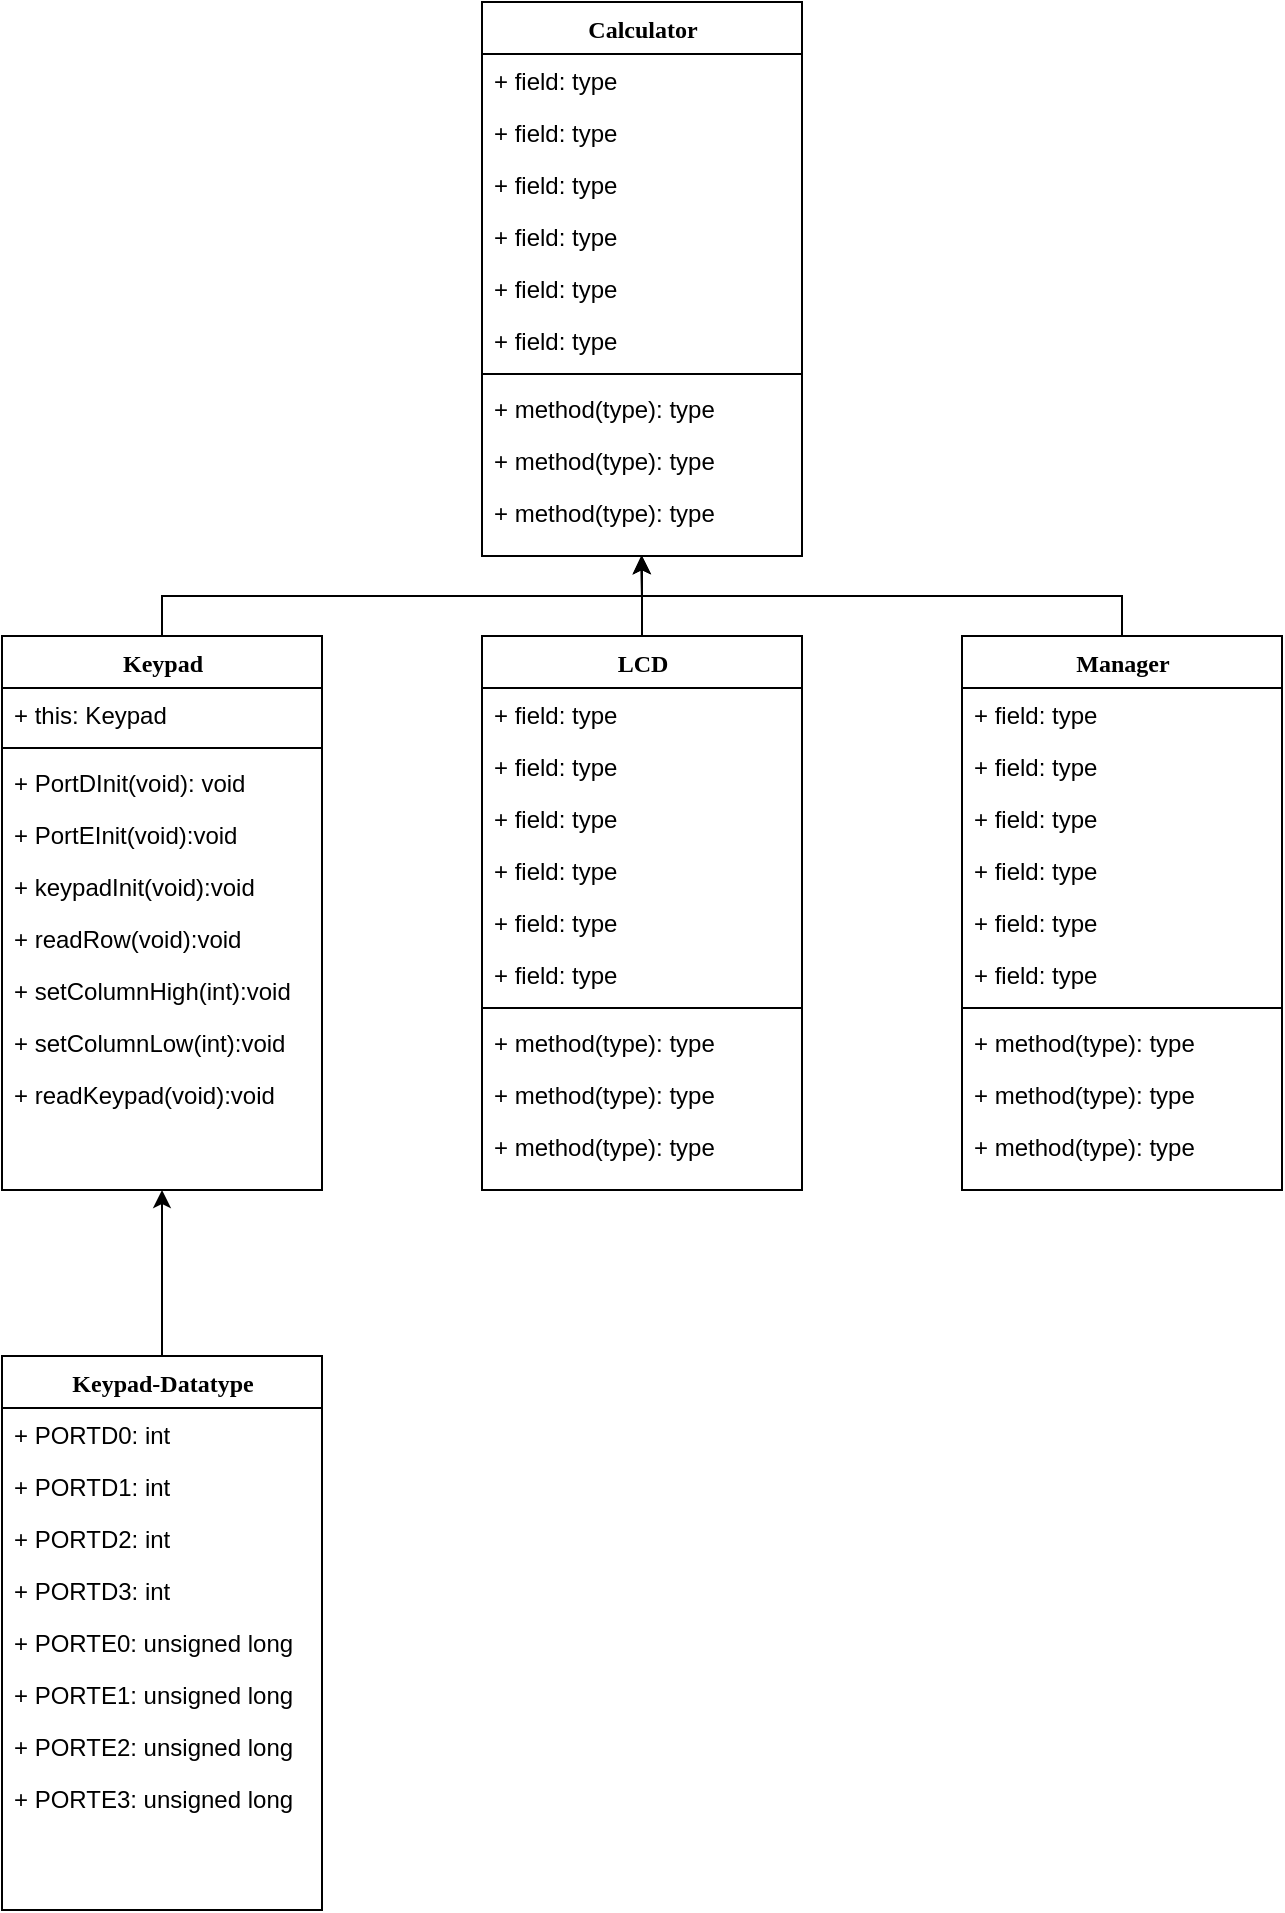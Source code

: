 <mxfile version="20.2.3" type="device"><diagram name="Page-1" id="9f46799a-70d6-7492-0946-bef42562c5a5"><mxGraphModel dx="500" dy="651" grid="1" gridSize="10" guides="1" tooltips="1" connect="1" arrows="1" fold="1" page="1" pageScale="1" pageWidth="1100" pageHeight="850" background="none" math="0" shadow="0"><root><mxCell id="0"/><mxCell id="1" parent="0"/><mxCell id="78961159f06e98e8-30" value="Calculator" style="swimlane;html=1;fontStyle=1;align=center;verticalAlign=top;childLayout=stackLayout;horizontal=1;startSize=26;horizontalStack=0;resizeParent=1;resizeLast=0;collapsible=1;marginBottom=0;swimlaneFillColor=#ffffff;rounded=0;shadow=0;comic=0;labelBackgroundColor=none;strokeWidth=1;fillColor=none;fontFamily=Verdana;fontSize=12" parent="1" vertex="1"><mxGeometry x="440" y="83" width="160" height="277" as="geometry"/></mxCell><mxCell id="78961159f06e98e8-31" value="+ field: type" style="text;html=1;strokeColor=none;fillColor=none;align=left;verticalAlign=top;spacingLeft=4;spacingRight=4;whiteSpace=wrap;overflow=hidden;rotatable=0;points=[[0,0.5],[1,0.5]];portConstraint=eastwest;" parent="78961159f06e98e8-30" vertex="1"><mxGeometry y="26" width="160" height="26" as="geometry"/></mxCell><mxCell id="78961159f06e98e8-32" value="+ field: type" style="text;html=1;strokeColor=none;fillColor=none;align=left;verticalAlign=top;spacingLeft=4;spacingRight=4;whiteSpace=wrap;overflow=hidden;rotatable=0;points=[[0,0.5],[1,0.5]];portConstraint=eastwest;" parent="78961159f06e98e8-30" vertex="1"><mxGeometry y="52" width="160" height="26" as="geometry"/></mxCell><mxCell id="78961159f06e98e8-33" value="+ field: type" style="text;html=1;strokeColor=none;fillColor=none;align=left;verticalAlign=top;spacingLeft=4;spacingRight=4;whiteSpace=wrap;overflow=hidden;rotatable=0;points=[[0,0.5],[1,0.5]];portConstraint=eastwest;" parent="78961159f06e98e8-30" vertex="1"><mxGeometry y="78" width="160" height="26" as="geometry"/></mxCell><mxCell id="78961159f06e98e8-34" value="+ field: type" style="text;html=1;strokeColor=none;fillColor=none;align=left;verticalAlign=top;spacingLeft=4;spacingRight=4;whiteSpace=wrap;overflow=hidden;rotatable=0;points=[[0,0.5],[1,0.5]];portConstraint=eastwest;" parent="78961159f06e98e8-30" vertex="1"><mxGeometry y="104" width="160" height="26" as="geometry"/></mxCell><mxCell id="78961159f06e98e8-36" value="+ field: type" style="text;html=1;strokeColor=none;fillColor=none;align=left;verticalAlign=top;spacingLeft=4;spacingRight=4;whiteSpace=wrap;overflow=hidden;rotatable=0;points=[[0,0.5],[1,0.5]];portConstraint=eastwest;" parent="78961159f06e98e8-30" vertex="1"><mxGeometry y="130" width="160" height="26" as="geometry"/></mxCell><mxCell id="78961159f06e98e8-37" value="+ field: type" style="text;html=1;strokeColor=none;fillColor=none;align=left;verticalAlign=top;spacingLeft=4;spacingRight=4;whiteSpace=wrap;overflow=hidden;rotatable=0;points=[[0,0.5],[1,0.5]];portConstraint=eastwest;" parent="78961159f06e98e8-30" vertex="1"><mxGeometry y="156" width="160" height="26" as="geometry"/></mxCell><mxCell id="78961159f06e98e8-38" value="" style="line;html=1;strokeWidth=1;fillColor=none;align=left;verticalAlign=middle;spacingTop=-1;spacingLeft=3;spacingRight=3;rotatable=0;labelPosition=right;points=[];portConstraint=eastwest;" parent="78961159f06e98e8-30" vertex="1"><mxGeometry y="182" width="160" height="8" as="geometry"/></mxCell><mxCell id="78961159f06e98e8-39" value="+ method(type): type" style="text;html=1;strokeColor=none;fillColor=none;align=left;verticalAlign=top;spacingLeft=4;spacingRight=4;whiteSpace=wrap;overflow=hidden;rotatable=0;points=[[0,0.5],[1,0.5]];portConstraint=eastwest;" parent="78961159f06e98e8-30" vertex="1"><mxGeometry y="190" width="160" height="26" as="geometry"/></mxCell><mxCell id="78961159f06e98e8-40" value="+ method(type): type" style="text;html=1;strokeColor=none;fillColor=none;align=left;verticalAlign=top;spacingLeft=4;spacingRight=4;whiteSpace=wrap;overflow=hidden;rotatable=0;points=[[0,0.5],[1,0.5]];portConstraint=eastwest;" parent="78961159f06e98e8-30" vertex="1"><mxGeometry y="216" width="160" height="26" as="geometry"/></mxCell><mxCell id="78961159f06e98e8-42" value="+ method(type): type" style="text;html=1;strokeColor=none;fillColor=none;align=left;verticalAlign=top;spacingLeft=4;spacingRight=4;whiteSpace=wrap;overflow=hidden;rotatable=0;points=[[0,0.5],[1,0.5]];portConstraint=eastwest;" parent="78961159f06e98e8-30" vertex="1"><mxGeometry y="242" width="160" height="26" as="geometry"/></mxCell><mxCell id="JO89wgFLWqMc23nzGtv--34" style="edgeStyle=orthogonalEdgeStyle;rounded=0;orthogonalLoop=1;jettySize=auto;html=1;exitX=0.5;exitY=0;exitDx=0;exitDy=0;entryX=0.5;entryY=1;entryDx=0;entryDy=0;" edge="1" parent="1" source="JO89wgFLWqMc23nzGtv--1" target="78961159f06e98e8-30"><mxGeometry relative="1" as="geometry"/></mxCell><mxCell id="JO89wgFLWqMc23nzGtv--1" value="Keypad" style="swimlane;html=1;fontStyle=1;align=center;verticalAlign=top;childLayout=stackLayout;horizontal=1;startSize=26;horizontalStack=0;resizeParent=1;resizeLast=0;collapsible=1;marginBottom=0;swimlaneFillColor=#ffffff;rounded=0;shadow=0;comic=0;labelBackgroundColor=none;strokeWidth=1;fillColor=none;fontFamily=Verdana;fontSize=12" vertex="1" parent="1"><mxGeometry x="200" y="400" width="160" height="277" as="geometry"/></mxCell><mxCell id="JO89wgFLWqMc23nzGtv--2" value="+ this: Keypad" style="text;html=1;strokeColor=none;fillColor=none;align=left;verticalAlign=top;spacingLeft=4;spacingRight=4;whiteSpace=wrap;overflow=hidden;rotatable=0;points=[[0,0.5],[1,0.5]];portConstraint=eastwest;" vertex="1" parent="JO89wgFLWqMc23nzGtv--1"><mxGeometry y="26" width="160" height="26" as="geometry"/></mxCell><mxCell id="JO89wgFLWqMc23nzGtv--8" value="" style="line;html=1;strokeWidth=1;fillColor=none;align=left;verticalAlign=middle;spacingTop=-1;spacingLeft=3;spacingRight=3;rotatable=0;labelPosition=right;points=[];portConstraint=eastwest;" vertex="1" parent="JO89wgFLWqMc23nzGtv--1"><mxGeometry y="52" width="160" height="8" as="geometry"/></mxCell><mxCell id="JO89wgFLWqMc23nzGtv--9" value="+ PortDInit(void): void" style="text;html=1;strokeColor=none;fillColor=none;align=left;verticalAlign=top;spacingLeft=4;spacingRight=4;whiteSpace=wrap;overflow=hidden;rotatable=0;points=[[0,0.5],[1,0.5]];portConstraint=eastwest;" vertex="1" parent="JO89wgFLWqMc23nzGtv--1"><mxGeometry y="60" width="160" height="26" as="geometry"/></mxCell><mxCell id="JO89wgFLWqMc23nzGtv--10" value="+ PortEInit(void):void" style="text;html=1;strokeColor=none;fillColor=none;align=left;verticalAlign=top;spacingLeft=4;spacingRight=4;whiteSpace=wrap;overflow=hidden;rotatable=0;points=[[0,0.5],[1,0.5]];portConstraint=eastwest;" vertex="1" parent="JO89wgFLWqMc23nzGtv--1"><mxGeometry y="86" width="160" height="26" as="geometry"/></mxCell><mxCell id="JO89wgFLWqMc23nzGtv--11" value="+ keypadInit(void):void" style="text;html=1;strokeColor=none;fillColor=none;align=left;verticalAlign=top;spacingLeft=4;spacingRight=4;whiteSpace=wrap;overflow=hidden;rotatable=0;points=[[0,0.5],[1,0.5]];portConstraint=eastwest;" vertex="1" parent="JO89wgFLWqMc23nzGtv--1"><mxGeometry y="112" width="160" height="26" as="geometry"/></mxCell><mxCell id="JO89wgFLWqMc23nzGtv--57" value="+ readRow(void):void" style="text;html=1;strokeColor=none;fillColor=none;align=left;verticalAlign=top;spacingLeft=4;spacingRight=4;whiteSpace=wrap;overflow=hidden;rotatable=0;points=[[0,0.5],[1,0.5]];portConstraint=eastwest;" vertex="1" parent="JO89wgFLWqMc23nzGtv--1"><mxGeometry y="138" width="160" height="26" as="geometry"/></mxCell><mxCell id="JO89wgFLWqMc23nzGtv--58" value="+ setColumnHigh(int):void" style="text;html=1;strokeColor=none;fillColor=none;align=left;verticalAlign=top;spacingLeft=4;spacingRight=4;whiteSpace=wrap;overflow=hidden;rotatable=0;points=[[0,0.5],[1,0.5]];portConstraint=eastwest;" vertex="1" parent="JO89wgFLWqMc23nzGtv--1"><mxGeometry y="164" width="160" height="26" as="geometry"/></mxCell><mxCell id="JO89wgFLWqMc23nzGtv--59" value="+ setColumnLow(int):void" style="text;html=1;strokeColor=none;fillColor=none;align=left;verticalAlign=top;spacingLeft=4;spacingRight=4;whiteSpace=wrap;overflow=hidden;rotatable=0;points=[[0,0.5],[1,0.5]];portConstraint=eastwest;" vertex="1" parent="JO89wgFLWqMc23nzGtv--1"><mxGeometry y="190" width="160" height="26" as="geometry"/></mxCell><mxCell id="JO89wgFLWqMc23nzGtv--60" value="+ readKeypad(void):void" style="text;html=1;strokeColor=none;fillColor=none;align=left;verticalAlign=top;spacingLeft=4;spacingRight=4;whiteSpace=wrap;overflow=hidden;rotatable=0;points=[[0,0.5],[1,0.5]];portConstraint=eastwest;" vertex="1" parent="JO89wgFLWqMc23nzGtv--1"><mxGeometry y="216" width="160" height="26" as="geometry"/></mxCell><mxCell id="JO89wgFLWqMc23nzGtv--35" style="edgeStyle=orthogonalEdgeStyle;rounded=0;orthogonalLoop=1;jettySize=auto;html=1;exitX=0.5;exitY=0;exitDx=0;exitDy=0;" edge="1" parent="1" source="JO89wgFLWqMc23nzGtv--12"><mxGeometry relative="1" as="geometry"><mxPoint x="519.529" y="360" as="targetPoint"/></mxGeometry></mxCell><mxCell id="JO89wgFLWqMc23nzGtv--12" value="LCD" style="swimlane;html=1;fontStyle=1;align=center;verticalAlign=top;childLayout=stackLayout;horizontal=1;startSize=26;horizontalStack=0;resizeParent=1;resizeLast=0;collapsible=1;marginBottom=0;swimlaneFillColor=#ffffff;rounded=0;shadow=0;comic=0;labelBackgroundColor=none;strokeWidth=1;fillColor=none;fontFamily=Verdana;fontSize=12" vertex="1" parent="1"><mxGeometry x="440" y="400" width="160" height="277" as="geometry"/></mxCell><mxCell id="JO89wgFLWqMc23nzGtv--13" value="+ field: type" style="text;html=1;strokeColor=none;fillColor=none;align=left;verticalAlign=top;spacingLeft=4;spacingRight=4;whiteSpace=wrap;overflow=hidden;rotatable=0;points=[[0,0.5],[1,0.5]];portConstraint=eastwest;" vertex="1" parent="JO89wgFLWqMc23nzGtv--12"><mxGeometry y="26" width="160" height="26" as="geometry"/></mxCell><mxCell id="JO89wgFLWqMc23nzGtv--14" value="+ field: type" style="text;html=1;strokeColor=none;fillColor=none;align=left;verticalAlign=top;spacingLeft=4;spacingRight=4;whiteSpace=wrap;overflow=hidden;rotatable=0;points=[[0,0.5],[1,0.5]];portConstraint=eastwest;" vertex="1" parent="JO89wgFLWqMc23nzGtv--12"><mxGeometry y="52" width="160" height="26" as="geometry"/></mxCell><mxCell id="JO89wgFLWqMc23nzGtv--15" value="+ field: type" style="text;html=1;strokeColor=none;fillColor=none;align=left;verticalAlign=top;spacingLeft=4;spacingRight=4;whiteSpace=wrap;overflow=hidden;rotatable=0;points=[[0,0.5],[1,0.5]];portConstraint=eastwest;" vertex="1" parent="JO89wgFLWqMc23nzGtv--12"><mxGeometry y="78" width="160" height="26" as="geometry"/></mxCell><mxCell id="JO89wgFLWqMc23nzGtv--16" value="+ field: type" style="text;html=1;strokeColor=none;fillColor=none;align=left;verticalAlign=top;spacingLeft=4;spacingRight=4;whiteSpace=wrap;overflow=hidden;rotatable=0;points=[[0,0.5],[1,0.5]];portConstraint=eastwest;" vertex="1" parent="JO89wgFLWqMc23nzGtv--12"><mxGeometry y="104" width="160" height="26" as="geometry"/></mxCell><mxCell id="JO89wgFLWqMc23nzGtv--17" value="+ field: type" style="text;html=1;strokeColor=none;fillColor=none;align=left;verticalAlign=top;spacingLeft=4;spacingRight=4;whiteSpace=wrap;overflow=hidden;rotatable=0;points=[[0,0.5],[1,0.5]];portConstraint=eastwest;" vertex="1" parent="JO89wgFLWqMc23nzGtv--12"><mxGeometry y="130" width="160" height="26" as="geometry"/></mxCell><mxCell id="JO89wgFLWqMc23nzGtv--18" value="+ field: type" style="text;html=1;strokeColor=none;fillColor=none;align=left;verticalAlign=top;spacingLeft=4;spacingRight=4;whiteSpace=wrap;overflow=hidden;rotatable=0;points=[[0,0.5],[1,0.5]];portConstraint=eastwest;" vertex="1" parent="JO89wgFLWqMc23nzGtv--12"><mxGeometry y="156" width="160" height="26" as="geometry"/></mxCell><mxCell id="JO89wgFLWqMc23nzGtv--19" value="" style="line;html=1;strokeWidth=1;fillColor=none;align=left;verticalAlign=middle;spacingTop=-1;spacingLeft=3;spacingRight=3;rotatable=0;labelPosition=right;points=[];portConstraint=eastwest;" vertex="1" parent="JO89wgFLWqMc23nzGtv--12"><mxGeometry y="182" width="160" height="8" as="geometry"/></mxCell><mxCell id="JO89wgFLWqMc23nzGtv--20" value="+ method(type): type" style="text;html=1;strokeColor=none;fillColor=none;align=left;verticalAlign=top;spacingLeft=4;spacingRight=4;whiteSpace=wrap;overflow=hidden;rotatable=0;points=[[0,0.5],[1,0.5]];portConstraint=eastwest;" vertex="1" parent="JO89wgFLWqMc23nzGtv--12"><mxGeometry y="190" width="160" height="26" as="geometry"/></mxCell><mxCell id="JO89wgFLWqMc23nzGtv--21" value="+ method(type): type" style="text;html=1;strokeColor=none;fillColor=none;align=left;verticalAlign=top;spacingLeft=4;spacingRight=4;whiteSpace=wrap;overflow=hidden;rotatable=0;points=[[0,0.5],[1,0.5]];portConstraint=eastwest;" vertex="1" parent="JO89wgFLWqMc23nzGtv--12"><mxGeometry y="216" width="160" height="26" as="geometry"/></mxCell><mxCell id="JO89wgFLWqMc23nzGtv--22" value="+ method(type): type" style="text;html=1;strokeColor=none;fillColor=none;align=left;verticalAlign=top;spacingLeft=4;spacingRight=4;whiteSpace=wrap;overflow=hidden;rotatable=0;points=[[0,0.5],[1,0.5]];portConstraint=eastwest;" vertex="1" parent="JO89wgFLWqMc23nzGtv--12"><mxGeometry y="242" width="160" height="26" as="geometry"/></mxCell><mxCell id="JO89wgFLWqMc23nzGtv--36" style="edgeStyle=orthogonalEdgeStyle;rounded=0;orthogonalLoop=1;jettySize=auto;html=1;exitX=0.5;exitY=0;exitDx=0;exitDy=0;entryX=0.5;entryY=1;entryDx=0;entryDy=0;" edge="1" parent="1" source="JO89wgFLWqMc23nzGtv--23" target="78961159f06e98e8-30"><mxGeometry relative="1" as="geometry"/></mxCell><mxCell id="JO89wgFLWqMc23nzGtv--23" value="Manager" style="swimlane;html=1;fontStyle=1;align=center;verticalAlign=top;childLayout=stackLayout;horizontal=1;startSize=26;horizontalStack=0;resizeParent=1;resizeLast=0;collapsible=1;marginBottom=0;swimlaneFillColor=#ffffff;rounded=0;shadow=0;comic=0;labelBackgroundColor=none;strokeWidth=1;fillColor=none;fontFamily=Verdana;fontSize=12" vertex="1" parent="1"><mxGeometry x="680" y="400" width="160" height="277" as="geometry"/></mxCell><mxCell id="JO89wgFLWqMc23nzGtv--24" value="+ field: type" style="text;html=1;strokeColor=none;fillColor=none;align=left;verticalAlign=top;spacingLeft=4;spacingRight=4;whiteSpace=wrap;overflow=hidden;rotatable=0;points=[[0,0.5],[1,0.5]];portConstraint=eastwest;" vertex="1" parent="JO89wgFLWqMc23nzGtv--23"><mxGeometry y="26" width="160" height="26" as="geometry"/></mxCell><mxCell id="JO89wgFLWqMc23nzGtv--25" value="+ field: type" style="text;html=1;strokeColor=none;fillColor=none;align=left;verticalAlign=top;spacingLeft=4;spacingRight=4;whiteSpace=wrap;overflow=hidden;rotatable=0;points=[[0,0.5],[1,0.5]];portConstraint=eastwest;" vertex="1" parent="JO89wgFLWqMc23nzGtv--23"><mxGeometry y="52" width="160" height="26" as="geometry"/></mxCell><mxCell id="JO89wgFLWqMc23nzGtv--26" value="+ field: type" style="text;html=1;strokeColor=none;fillColor=none;align=left;verticalAlign=top;spacingLeft=4;spacingRight=4;whiteSpace=wrap;overflow=hidden;rotatable=0;points=[[0,0.5],[1,0.5]];portConstraint=eastwest;" vertex="1" parent="JO89wgFLWqMc23nzGtv--23"><mxGeometry y="78" width="160" height="26" as="geometry"/></mxCell><mxCell id="JO89wgFLWqMc23nzGtv--27" value="+ field: type" style="text;html=1;strokeColor=none;fillColor=none;align=left;verticalAlign=top;spacingLeft=4;spacingRight=4;whiteSpace=wrap;overflow=hidden;rotatable=0;points=[[0,0.5],[1,0.5]];portConstraint=eastwest;" vertex="1" parent="JO89wgFLWqMc23nzGtv--23"><mxGeometry y="104" width="160" height="26" as="geometry"/></mxCell><mxCell id="JO89wgFLWqMc23nzGtv--28" value="+ field: type" style="text;html=1;strokeColor=none;fillColor=none;align=left;verticalAlign=top;spacingLeft=4;spacingRight=4;whiteSpace=wrap;overflow=hidden;rotatable=0;points=[[0,0.5],[1,0.5]];portConstraint=eastwest;" vertex="1" parent="JO89wgFLWqMc23nzGtv--23"><mxGeometry y="130" width="160" height="26" as="geometry"/></mxCell><mxCell id="JO89wgFLWqMc23nzGtv--29" value="+ field: type" style="text;html=1;strokeColor=none;fillColor=none;align=left;verticalAlign=top;spacingLeft=4;spacingRight=4;whiteSpace=wrap;overflow=hidden;rotatable=0;points=[[0,0.5],[1,0.5]];portConstraint=eastwest;" vertex="1" parent="JO89wgFLWqMc23nzGtv--23"><mxGeometry y="156" width="160" height="26" as="geometry"/></mxCell><mxCell id="JO89wgFLWqMc23nzGtv--30" value="" style="line;html=1;strokeWidth=1;fillColor=none;align=left;verticalAlign=middle;spacingTop=-1;spacingLeft=3;spacingRight=3;rotatable=0;labelPosition=right;points=[];portConstraint=eastwest;" vertex="1" parent="JO89wgFLWqMc23nzGtv--23"><mxGeometry y="182" width="160" height="8" as="geometry"/></mxCell><mxCell id="JO89wgFLWqMc23nzGtv--31" value="+ method(type): type" style="text;html=1;strokeColor=none;fillColor=none;align=left;verticalAlign=top;spacingLeft=4;spacingRight=4;whiteSpace=wrap;overflow=hidden;rotatable=0;points=[[0,0.5],[1,0.5]];portConstraint=eastwest;" vertex="1" parent="JO89wgFLWqMc23nzGtv--23"><mxGeometry y="190" width="160" height="26" as="geometry"/></mxCell><mxCell id="JO89wgFLWqMc23nzGtv--32" value="+ method(type): type" style="text;html=1;strokeColor=none;fillColor=none;align=left;verticalAlign=top;spacingLeft=4;spacingRight=4;whiteSpace=wrap;overflow=hidden;rotatable=0;points=[[0,0.5],[1,0.5]];portConstraint=eastwest;" vertex="1" parent="JO89wgFLWqMc23nzGtv--23"><mxGeometry y="216" width="160" height="26" as="geometry"/></mxCell><mxCell id="JO89wgFLWqMc23nzGtv--33" value="+ method(type): type" style="text;html=1;strokeColor=none;fillColor=none;align=left;verticalAlign=top;spacingLeft=4;spacingRight=4;whiteSpace=wrap;overflow=hidden;rotatable=0;points=[[0,0.5],[1,0.5]];portConstraint=eastwest;" vertex="1" parent="JO89wgFLWqMc23nzGtv--23"><mxGeometry y="242" width="160" height="26" as="geometry"/></mxCell><mxCell id="JO89wgFLWqMc23nzGtv--48" style="edgeStyle=orthogonalEdgeStyle;rounded=0;orthogonalLoop=1;jettySize=auto;html=1;exitX=0.5;exitY=0;exitDx=0;exitDy=0;entryX=0.5;entryY=1;entryDx=0;entryDy=0;" edge="1" parent="1" source="JO89wgFLWqMc23nzGtv--37" target="JO89wgFLWqMc23nzGtv--1"><mxGeometry relative="1" as="geometry"/></mxCell><mxCell id="JO89wgFLWqMc23nzGtv--37" value="Keypad-Datatype" style="swimlane;html=1;fontStyle=1;align=center;verticalAlign=top;childLayout=stackLayout;horizontal=1;startSize=26;horizontalStack=0;resizeParent=1;resizeLast=0;collapsible=1;marginBottom=0;swimlaneFillColor=#ffffff;rounded=0;shadow=0;comic=0;labelBackgroundColor=none;strokeWidth=1;fillColor=none;fontFamily=Verdana;fontSize=12" vertex="1" parent="1"><mxGeometry x="200" y="760" width="160" height="277" as="geometry"/></mxCell><mxCell id="JO89wgFLWqMc23nzGtv--38" value="+ PORTD0: int" style="text;html=1;strokeColor=none;fillColor=none;align=left;verticalAlign=top;spacingLeft=4;spacingRight=4;whiteSpace=wrap;overflow=hidden;rotatable=0;points=[[0,0.5],[1,0.5]];portConstraint=eastwest;" vertex="1" parent="JO89wgFLWqMc23nzGtv--37"><mxGeometry y="26" width="160" height="26" as="geometry"/></mxCell><mxCell id="JO89wgFLWqMc23nzGtv--49" value="+ PORTD1: int&lt;span style=&quot;white-space: pre;&quot;&gt;&#9;&lt;/span&gt;&lt;span style=&quot;white-space: pre;&quot;&gt;&#9;&lt;/span&gt;" style="text;html=1;strokeColor=none;fillColor=none;align=left;verticalAlign=top;spacingLeft=4;spacingRight=4;whiteSpace=wrap;overflow=hidden;rotatable=0;points=[[0,0.5],[1,0.5]];portConstraint=eastwest;" vertex="1" parent="JO89wgFLWqMc23nzGtv--37"><mxGeometry y="52" width="160" height="26" as="geometry"/></mxCell><mxCell id="JO89wgFLWqMc23nzGtv--50" value="+ PORTD2: int" style="text;html=1;strokeColor=none;fillColor=none;align=left;verticalAlign=top;spacingLeft=4;spacingRight=4;whiteSpace=wrap;overflow=hidden;rotatable=0;points=[[0,0.5],[1,0.5]];portConstraint=eastwest;" vertex="1" parent="JO89wgFLWqMc23nzGtv--37"><mxGeometry y="78" width="160" height="26" as="geometry"/></mxCell><mxCell id="JO89wgFLWqMc23nzGtv--51" value="+ PORTD3: int" style="text;html=1;strokeColor=none;fillColor=none;align=left;verticalAlign=top;spacingLeft=4;spacingRight=4;whiteSpace=wrap;overflow=hidden;rotatable=0;points=[[0,0.5],[1,0.5]];portConstraint=eastwest;" vertex="1" parent="JO89wgFLWqMc23nzGtv--37"><mxGeometry y="104" width="160" height="26" as="geometry"/></mxCell><mxCell id="JO89wgFLWqMc23nzGtv--52" value="+ PORTE0: unsigned long" style="text;html=1;strokeColor=none;fillColor=none;align=left;verticalAlign=top;spacingLeft=4;spacingRight=4;whiteSpace=wrap;overflow=hidden;rotatable=0;points=[[0,0.5],[1,0.5]];portConstraint=eastwest;" vertex="1" parent="JO89wgFLWqMc23nzGtv--37"><mxGeometry y="130" width="160" height="26" as="geometry"/></mxCell><mxCell id="JO89wgFLWqMc23nzGtv--54" value="+ PORTE1: unsigned long" style="text;html=1;strokeColor=none;fillColor=none;align=left;verticalAlign=top;spacingLeft=4;spacingRight=4;whiteSpace=wrap;overflow=hidden;rotatable=0;points=[[0,0.5],[1,0.5]];portConstraint=eastwest;" vertex="1" parent="JO89wgFLWqMc23nzGtv--37"><mxGeometry y="156" width="160" height="26" as="geometry"/></mxCell><mxCell id="JO89wgFLWqMc23nzGtv--55" value="+ PORTE2: unsigned long" style="text;html=1;strokeColor=none;fillColor=none;align=left;verticalAlign=top;spacingLeft=4;spacingRight=4;whiteSpace=wrap;overflow=hidden;rotatable=0;points=[[0,0.5],[1,0.5]];portConstraint=eastwest;" vertex="1" parent="JO89wgFLWqMc23nzGtv--37"><mxGeometry y="182" width="160" height="26" as="geometry"/></mxCell><mxCell id="JO89wgFLWqMc23nzGtv--56" value="+ PORTE3: unsigned long" style="text;html=1;strokeColor=none;fillColor=none;align=left;verticalAlign=top;spacingLeft=4;spacingRight=4;whiteSpace=wrap;overflow=hidden;rotatable=0;points=[[0,0.5],[1,0.5]];portConstraint=eastwest;" vertex="1" parent="JO89wgFLWqMc23nzGtv--37"><mxGeometry y="208" width="160" height="26" as="geometry"/></mxCell></root></mxGraphModel></diagram></mxfile>